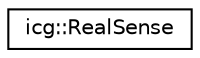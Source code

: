 digraph "Graphical Class Hierarchy"
{
 // LATEX_PDF_SIZE
  edge [fontname="Helvetica",fontsize="10",labelfontname="Helvetica",labelfontsize="10"];
  node [fontname="Helvetica",fontsize="10",shape=record];
  rankdir="LR";
  Node0 [label="icg::RealSense",height=0.2,width=0.4,color="black", fillcolor="white", style="filled",URL="$classicg_1_1RealSense.html",tooltip="Singleton class that allows getting data from a single RealSense instance and that is used by RealSen..."];
}

